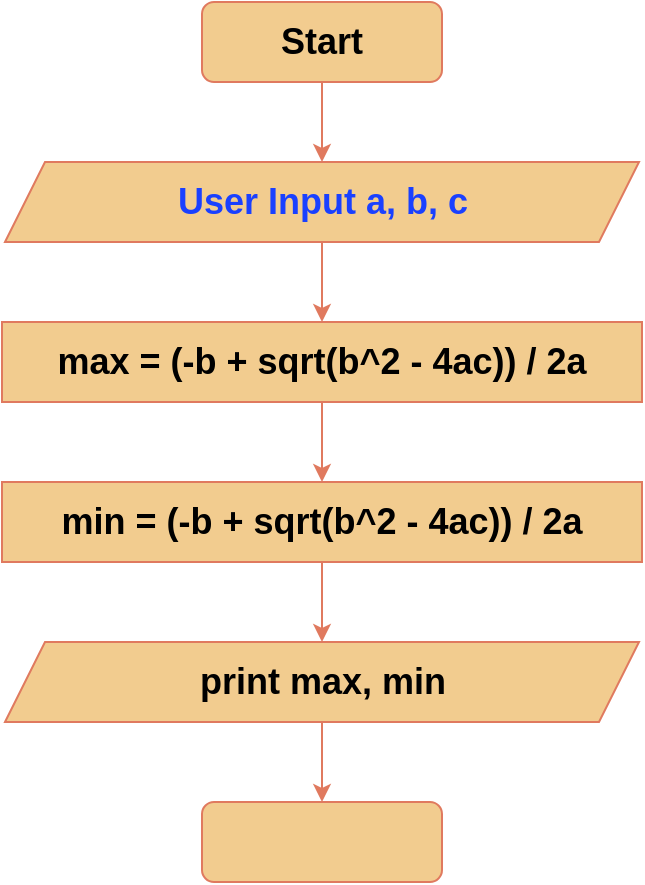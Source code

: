 <mxfile version="27.2.0">
  <diagram name="Page-1" id="aLG1T5idR-eLXirINR4T">
    <mxGraphModel dx="1426" dy="797" grid="1" gridSize="10" guides="1" tooltips="1" connect="1" arrows="1" fold="1" page="1" pageScale="1" pageWidth="850" pageHeight="1100" math="0" shadow="0">
      <root>
        <mxCell id="0" />
        <mxCell id="1" parent="0" />
        <mxCell id="qcRYjATRpdgvJ6WB96X2-15" value="" style="edgeStyle=orthogonalEdgeStyle;rounded=0;orthogonalLoop=1;jettySize=auto;html=1;strokeColor=#E07A5F;fontColor=#393C56;fillColor=#F2CC8F;" edge="1" parent="1" source="qcRYjATRpdgvJ6WB96X2-1" target="qcRYjATRpdgvJ6WB96X2-2">
          <mxGeometry relative="1" as="geometry" />
        </mxCell>
        <mxCell id="qcRYjATRpdgvJ6WB96X2-1" value="&lt;b style=&quot;color: rgb(0, 0, 0); font-size: 18px;&quot;&gt;Start&lt;/b&gt;" style="rounded=1;whiteSpace=wrap;html=1;labelBackgroundColor=none;fillColor=#F2CC8F;strokeColor=#E07A5F;fontColor=#393C56;" vertex="1" parent="1">
          <mxGeometry x="365" y="120" width="120" height="40" as="geometry" />
        </mxCell>
        <mxCell id="qcRYjATRpdgvJ6WB96X2-16" value="" style="edgeStyle=orthogonalEdgeStyle;rounded=0;orthogonalLoop=1;jettySize=auto;html=1;strokeColor=#E07A5F;fontColor=#393C56;fillColor=#F2CC8F;" edge="1" parent="1" source="qcRYjATRpdgvJ6WB96X2-2" target="qcRYjATRpdgvJ6WB96X2-3">
          <mxGeometry relative="1" as="geometry" />
        </mxCell>
        <mxCell id="qcRYjATRpdgvJ6WB96X2-2" value="&lt;font style=&quot;color: light-dark(rgb(26, 64, 255), rgb(0, 0, 0)); font-size: 18px;&quot;&gt;&lt;b&gt;User Input a, b, c&lt;/b&gt;&lt;/font&gt;" style="shape=parallelogram;perimeter=parallelogramPerimeter;whiteSpace=wrap;html=1;fixedSize=1;labelBackgroundColor=none;fillColor=#F2CC8F;strokeColor=#E07A5F;fontColor=#393C56;" vertex="1" parent="1">
          <mxGeometry x="266.5" y="200" width="317" height="40" as="geometry" />
        </mxCell>
        <mxCell id="qcRYjATRpdgvJ6WB96X2-12" value="" style="edgeStyle=orthogonalEdgeStyle;rounded=0;orthogonalLoop=1;jettySize=auto;html=1;labelBackgroundColor=none;strokeColor=#E07A5F;fontColor=default;" edge="1" parent="1" source="qcRYjATRpdgvJ6WB96X2-3" target="qcRYjATRpdgvJ6WB96X2-7">
          <mxGeometry relative="1" as="geometry" />
        </mxCell>
        <mxCell id="qcRYjATRpdgvJ6WB96X2-3" value="&lt;b style=&quot;color: rgb(0, 0, 0); font-size: 18px;&quot;&gt;max = (-b + sqrt(b^2 - 4ac)) / 2a&lt;/b&gt;" style="rounded=0;whiteSpace=wrap;html=1;labelBackgroundColor=none;fillColor=#F2CC8F;strokeColor=#E07A5F;fontColor=#393C56;" vertex="1" parent="1">
          <mxGeometry x="265" y="280" width="320" height="40" as="geometry" />
        </mxCell>
        <mxCell id="qcRYjATRpdgvJ6WB96X2-14" value="" style="edgeStyle=orthogonalEdgeStyle;rounded=0;orthogonalLoop=1;jettySize=auto;html=1;labelBackgroundColor=none;strokeColor=#E07A5F;fontColor=default;" edge="1" parent="1" source="qcRYjATRpdgvJ6WB96X2-5" target="qcRYjATRpdgvJ6WB96X2-8">
          <mxGeometry relative="1" as="geometry" />
        </mxCell>
        <mxCell id="qcRYjATRpdgvJ6WB96X2-5" value="&lt;b style=&quot;color: rgb(0, 0, 0); font-size: 18px;&quot;&gt;print max, min&lt;/b&gt;" style="shape=parallelogram;perimeter=parallelogramPerimeter;whiteSpace=wrap;html=1;fixedSize=1;labelBackgroundColor=none;fillColor=#F2CC8F;strokeColor=#E07A5F;fontColor=#393C56;" vertex="1" parent="1">
          <mxGeometry x="266.5" y="440" width="317" height="40" as="geometry" />
        </mxCell>
        <mxCell id="qcRYjATRpdgvJ6WB96X2-13" value="" style="edgeStyle=orthogonalEdgeStyle;rounded=0;orthogonalLoop=1;jettySize=auto;html=1;labelBackgroundColor=none;strokeColor=#E07A5F;fontColor=default;" edge="1" parent="1" source="qcRYjATRpdgvJ6WB96X2-7" target="qcRYjATRpdgvJ6WB96X2-5">
          <mxGeometry relative="1" as="geometry" />
        </mxCell>
        <mxCell id="qcRYjATRpdgvJ6WB96X2-7" value="&lt;b style=&quot;color: rgb(0, 0, 0); font-size: 18px;&quot;&gt;min = (-b + sqrt(b^2 - 4ac)) / 2a&lt;/b&gt;" style="rounded=0;whiteSpace=wrap;html=1;labelBackgroundColor=none;fillColor=#F2CC8F;strokeColor=#E07A5F;fontColor=#393C56;" vertex="1" parent="1">
          <mxGeometry x="265" y="360" width="320" height="40" as="geometry" />
        </mxCell>
        <mxCell id="qcRYjATRpdgvJ6WB96X2-8" value="" style="rounded=1;whiteSpace=wrap;html=1;labelBackgroundColor=none;fillColor=#F2CC8F;strokeColor=#E07A5F;fontColor=#393C56;" vertex="1" parent="1">
          <mxGeometry x="365" y="520" width="120" height="40" as="geometry" />
        </mxCell>
      </root>
    </mxGraphModel>
  </diagram>
</mxfile>
